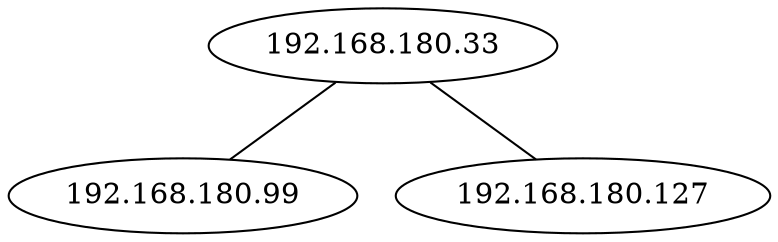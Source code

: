 // The Round Table
graph "round-table" {
	"192.168.180.99"
	edge [len=3.1988260746002197]
	"192.168.180.33" -- "192.168.180.99"
	"192.168.180.127"
	edge [len=3.08071231842041]
	"192.168.180.33" -- "192.168.180.127"
}
